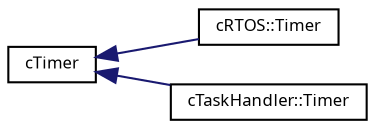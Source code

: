 digraph "Graphical Class Hierarchy"
{
  edge [fontname="Sans",fontsize="8",labelfontname="Sans",labelfontsize="8"];
  node [fontname="Sans",fontsize="8",shape=record];
  rankdir="LR";
  Node1 [label="cTimer",height=0.2,width=0.4,color="black", fillcolor="white", style="filled",URL="$classc_timer.html",tooltip="Timing features within a task. "];
  Node1 -> Node2 [dir="back",color="midnightblue",fontsize="8",style="solid",fontname="Sans"];
  Node2 [label="cRTOS::Timer",height=0.2,width=0.4,color="black", fillcolor="white", style="filled",URL="$classc_r_t_o_s_1_1_timer.html",tooltip="Implements a RTOS timer. "];
  Node1 -> Node3 [dir="back",color="midnightblue",fontsize="8",style="solid",fontname="Sans"];
  Node3 [label="cTaskHandler::Timer",height=0.2,width=0.4,color="black", fillcolor="white", style="filled",URL="$classc_task_handler_1_1_timer.html",tooltip="Timing features within a task. "];
}
